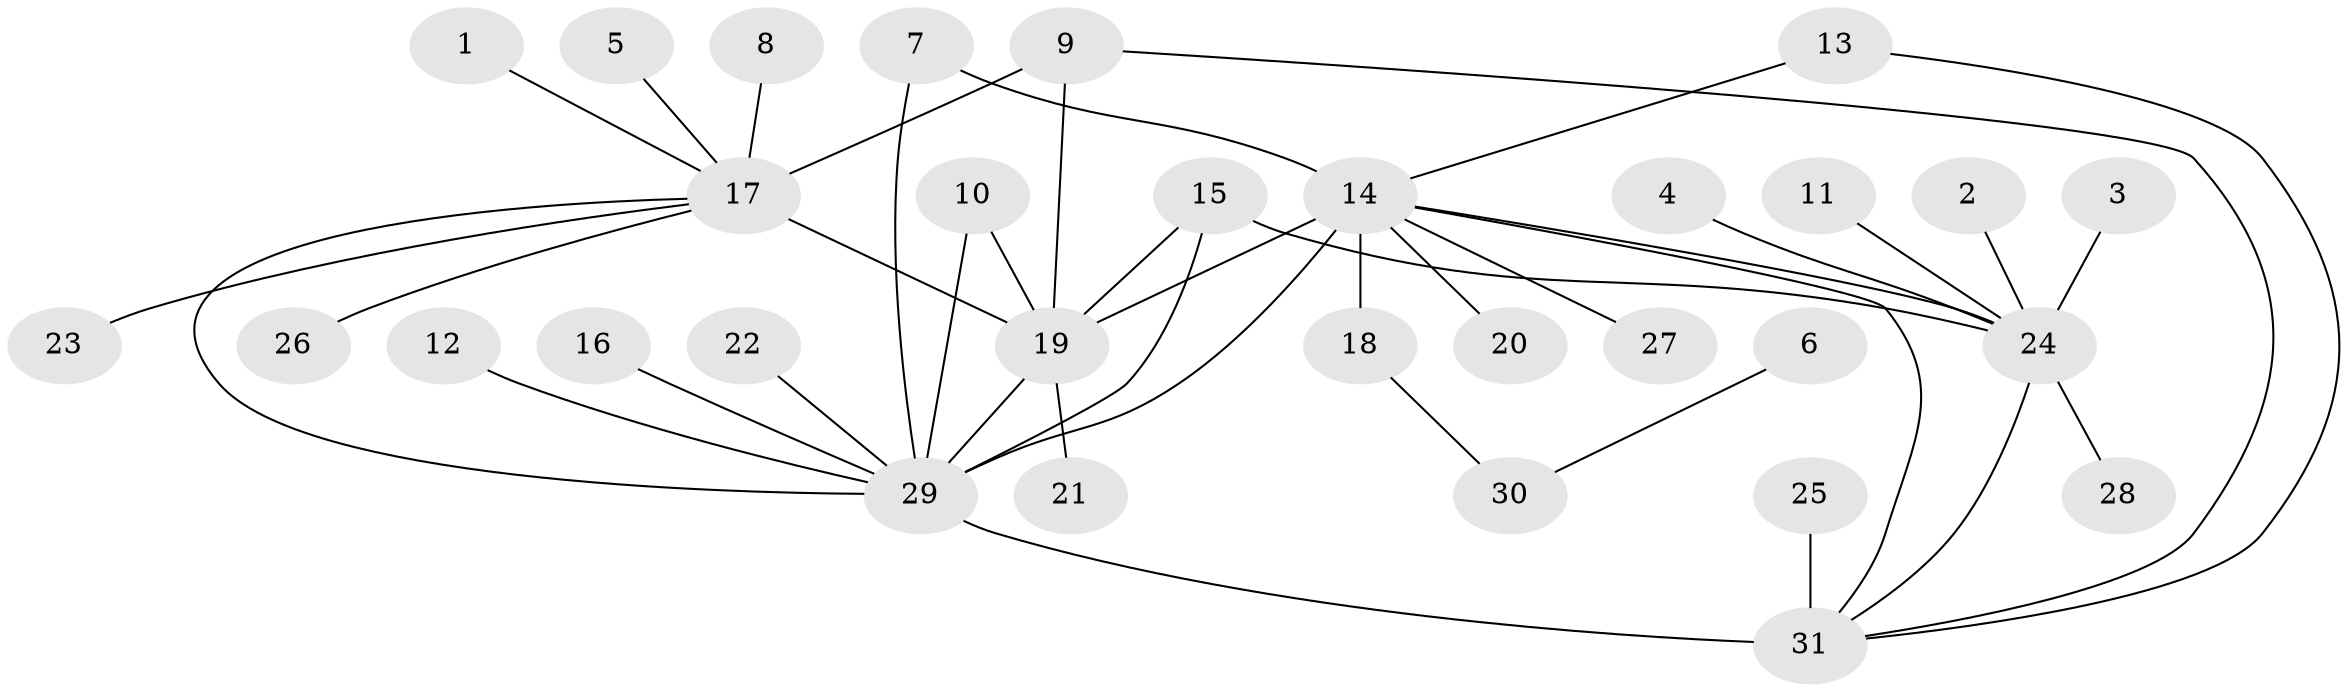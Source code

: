 // original degree distribution, {10: 0.049019607843137254, 7: 0.029411764705882353, 5: 0.058823529411764705, 8: 0.029411764705882353, 9: 0.029411764705882353, 6: 0.058823529411764705, 4: 0.0196078431372549, 3: 0.00980392156862745, 1: 0.5392156862745098, 2: 0.17647058823529413}
// Generated by graph-tools (version 1.1) at 2025/37/03/04/25 23:37:33]
// undirected, 31 vertices, 41 edges
graph export_dot {
  node [color=gray90,style=filled];
  1;
  2;
  3;
  4;
  5;
  6;
  7;
  8;
  9;
  10;
  11;
  12;
  13;
  14;
  15;
  16;
  17;
  18;
  19;
  20;
  21;
  22;
  23;
  24;
  25;
  26;
  27;
  28;
  29;
  30;
  31;
  1 -- 17 [weight=1.0];
  2 -- 24 [weight=1.0];
  3 -- 24 [weight=1.0];
  4 -- 24 [weight=1.0];
  5 -- 17 [weight=1.0];
  6 -- 30 [weight=1.0];
  7 -- 14 [weight=1.0];
  7 -- 29 [weight=1.0];
  8 -- 17 [weight=1.0];
  9 -- 17 [weight=3.0];
  9 -- 19 [weight=1.0];
  9 -- 31 [weight=1.0];
  10 -- 19 [weight=1.0];
  10 -- 29 [weight=1.0];
  11 -- 24 [weight=1.0];
  12 -- 29 [weight=1.0];
  13 -- 14 [weight=1.0];
  13 -- 31 [weight=1.0];
  14 -- 18 [weight=4.0];
  14 -- 19 [weight=2.0];
  14 -- 20 [weight=1.0];
  14 -- 24 [weight=1.0];
  14 -- 27 [weight=1.0];
  14 -- 29 [weight=2.0];
  14 -- 31 [weight=1.0];
  15 -- 19 [weight=1.0];
  15 -- 24 [weight=4.0];
  15 -- 29 [weight=1.0];
  16 -- 29 [weight=1.0];
  17 -- 19 [weight=4.0];
  17 -- 23 [weight=1.0];
  17 -- 26 [weight=1.0];
  17 -- 29 [weight=1.0];
  18 -- 30 [weight=1.0];
  19 -- 21 [weight=1.0];
  19 -- 29 [weight=1.0];
  22 -- 29 [weight=1.0];
  24 -- 28 [weight=1.0];
  24 -- 31 [weight=1.0];
  25 -- 31 [weight=4.0];
  29 -- 31 [weight=1.0];
}
